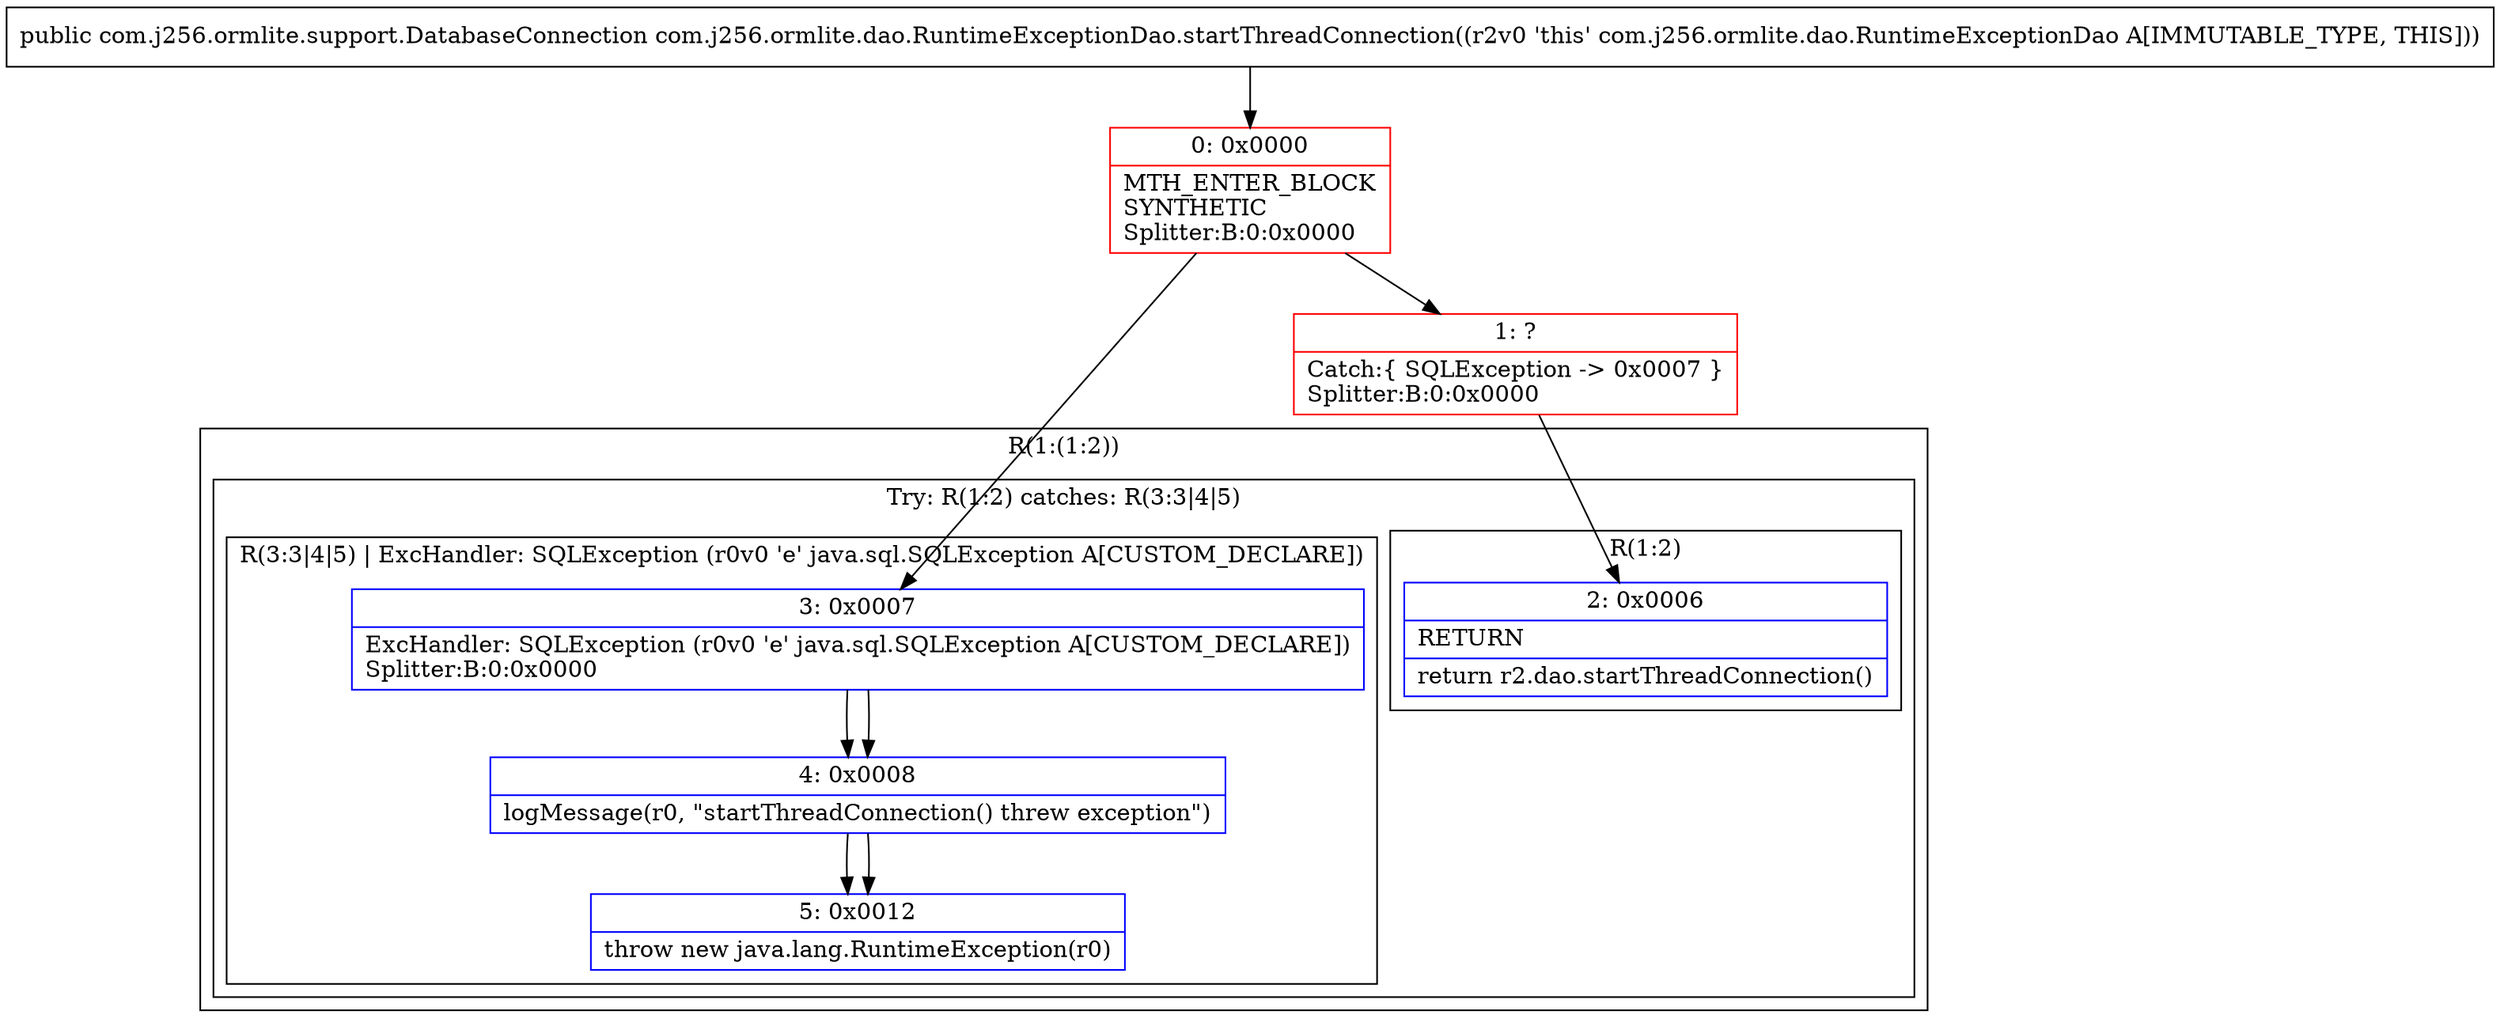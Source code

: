 digraph "CFG forcom.j256.ormlite.dao.RuntimeExceptionDao.startThreadConnection()Lcom\/j256\/ormlite\/support\/DatabaseConnection;" {
subgraph cluster_Region_574183911 {
label = "R(1:(1:2))";
node [shape=record,color=blue];
subgraph cluster_TryCatchRegion_981395666 {
label = "Try: R(1:2) catches: R(3:3|4|5)";
node [shape=record,color=blue];
subgraph cluster_Region_2094992182 {
label = "R(1:2)";
node [shape=record,color=blue];
Node_2 [shape=record,label="{2\:\ 0x0006|RETURN\l|return r2.dao.startThreadConnection()\l}"];
}
subgraph cluster_Region_1790444661 {
label = "R(3:3|4|5) | ExcHandler: SQLException (r0v0 'e' java.sql.SQLException A[CUSTOM_DECLARE])\l";
node [shape=record,color=blue];
Node_3 [shape=record,label="{3\:\ 0x0007|ExcHandler: SQLException (r0v0 'e' java.sql.SQLException A[CUSTOM_DECLARE])\lSplitter:B:0:0x0000\l}"];
Node_4 [shape=record,label="{4\:\ 0x0008|logMessage(r0, \"startThreadConnection() threw exception\")\l}"];
Node_5 [shape=record,label="{5\:\ 0x0012|throw new java.lang.RuntimeException(r0)\l}"];
}
}
}
subgraph cluster_Region_1790444661 {
label = "R(3:3|4|5) | ExcHandler: SQLException (r0v0 'e' java.sql.SQLException A[CUSTOM_DECLARE])\l";
node [shape=record,color=blue];
Node_3 [shape=record,label="{3\:\ 0x0007|ExcHandler: SQLException (r0v0 'e' java.sql.SQLException A[CUSTOM_DECLARE])\lSplitter:B:0:0x0000\l}"];
Node_4 [shape=record,label="{4\:\ 0x0008|logMessage(r0, \"startThreadConnection() threw exception\")\l}"];
Node_5 [shape=record,label="{5\:\ 0x0012|throw new java.lang.RuntimeException(r0)\l}"];
}
Node_0 [shape=record,color=red,label="{0\:\ 0x0000|MTH_ENTER_BLOCK\lSYNTHETIC\lSplitter:B:0:0x0000\l}"];
Node_1 [shape=record,color=red,label="{1\:\ ?|Catch:\{ SQLException \-\> 0x0007 \}\lSplitter:B:0:0x0000\l}"];
MethodNode[shape=record,label="{public com.j256.ormlite.support.DatabaseConnection com.j256.ormlite.dao.RuntimeExceptionDao.startThreadConnection((r2v0 'this' com.j256.ormlite.dao.RuntimeExceptionDao A[IMMUTABLE_TYPE, THIS])) }"];
MethodNode -> Node_0;
Node_3 -> Node_4;
Node_4 -> Node_5;
Node_3 -> Node_4;
Node_4 -> Node_5;
Node_0 -> Node_1;
Node_0 -> Node_3;
Node_1 -> Node_2;
}

